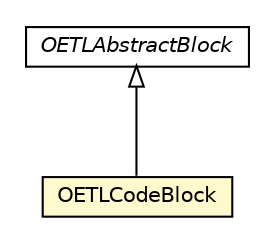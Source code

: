 #!/usr/local/bin/dot
#
# Class diagram 
# Generated by UMLGraph version R5_6-24-gf6e263 (http://www.umlgraph.org/)
#

digraph G {
	edge [fontname="Helvetica",fontsize=10,labelfontname="Helvetica",labelfontsize=10];
	node [fontname="Helvetica",fontsize=10,shape=plaintext];
	nodesep=0.25;
	ranksep=0.5;
	// com.orientechnologies.orient.etl.block.OETLAbstractBlock
	c3234869 [label=<<table title="com.orientechnologies.orient.etl.block.OETLAbstractBlock" border="0" cellborder="1" cellspacing="0" cellpadding="2" port="p" href="./OETLAbstractBlock.html">
		<tr><td><table border="0" cellspacing="0" cellpadding="1">
<tr><td align="center" balign="center"><font face="Helvetica-Oblique"> OETLAbstractBlock </font></td></tr>
		</table></td></tr>
		</table>>, URL="./OETLAbstractBlock.html", fontname="Helvetica", fontcolor="black", fontsize=10.0];
	// com.orientechnologies.orient.etl.block.OETLCodeBlock
	c3234871 [label=<<table title="com.orientechnologies.orient.etl.block.OETLCodeBlock" border="0" cellborder="1" cellspacing="0" cellpadding="2" port="p" bgcolor="lemonChiffon" href="./OETLCodeBlock.html">
		<tr><td><table border="0" cellspacing="0" cellpadding="1">
<tr><td align="center" balign="center"> OETLCodeBlock </td></tr>
		</table></td></tr>
		</table>>, URL="./OETLCodeBlock.html", fontname="Helvetica", fontcolor="black", fontsize=10.0];
	//com.orientechnologies.orient.etl.block.OETLCodeBlock extends com.orientechnologies.orient.etl.block.OETLAbstractBlock
	c3234869:p -> c3234871:p [dir=back,arrowtail=empty];
}

